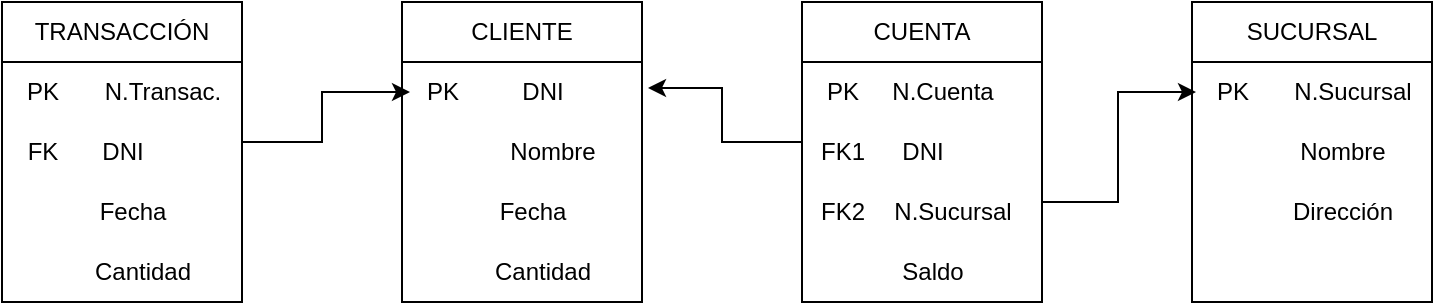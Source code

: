 <mxfile version="24.9.2">
  <diagram name="Página-1" id="EJe-e8zHz1_kUYX5vun4">
    <mxGraphModel grid="1" page="1" gridSize="10" guides="1" tooltips="1" connect="1" arrows="1" fold="1" pageScale="1" pageWidth="827" pageHeight="1169" math="0" shadow="0">
      <root>
        <mxCell id="0" />
        <mxCell id="1" parent="0" />
        <mxCell id="KmCS5FD7XscR7QmX_69T-1" value="" style="whiteSpace=wrap;html=1;aspect=fixed;" vertex="1" parent="1">
          <mxGeometry x="40" y="80" width="120" height="120" as="geometry" />
        </mxCell>
        <mxCell id="KmCS5FD7XscR7QmX_69T-2" value="TRANSACCIÓN" style="rounded=0;whiteSpace=wrap;html=1;" vertex="1" parent="1">
          <mxGeometry x="40" y="50" width="120" height="30" as="geometry" />
        </mxCell>
        <mxCell id="KmCS5FD7XscR7QmX_69T-3" value="&lt;div&gt;PK&lt;/div&gt;" style="text;html=1;align=center;verticalAlign=middle;resizable=0;points=[];autosize=1;strokeColor=none;fillColor=none;" vertex="1" parent="1">
          <mxGeometry x="40" y="80" width="40" height="30" as="geometry" />
        </mxCell>
        <mxCell id="KmCS5FD7XscR7QmX_69T-4" value="N.Transac." style="text;html=1;align=center;verticalAlign=middle;resizable=0;points=[];autosize=1;strokeColor=none;fillColor=none;" vertex="1" parent="1">
          <mxGeometry x="80" y="80" width="80" height="30" as="geometry" />
        </mxCell>
        <mxCell id="KmCS5FD7XscR7QmX_69T-5" value="FK" style="text;html=1;align=center;verticalAlign=middle;resizable=0;points=[];autosize=1;strokeColor=none;fillColor=none;" vertex="1" parent="1">
          <mxGeometry x="40" y="110" width="40" height="30" as="geometry" />
        </mxCell>
        <mxCell id="KmCS5FD7XscR7QmX_69T-7" value="DNI" style="text;html=1;align=center;verticalAlign=middle;resizable=0;points=[];autosize=1;strokeColor=none;fillColor=none;" vertex="1" parent="1">
          <mxGeometry x="80" y="110" width="40" height="30" as="geometry" />
        </mxCell>
        <mxCell id="KmCS5FD7XscR7QmX_69T-8" value="Fecha" style="text;html=1;align=center;verticalAlign=middle;resizable=0;points=[];autosize=1;strokeColor=none;fillColor=none;" vertex="1" parent="1">
          <mxGeometry x="75" y="140" width="60" height="30" as="geometry" />
        </mxCell>
        <mxCell id="KmCS5FD7XscR7QmX_69T-9" value="Cantidad" style="text;html=1;align=center;verticalAlign=middle;resizable=0;points=[];autosize=1;strokeColor=none;fillColor=none;" vertex="1" parent="1">
          <mxGeometry x="75" y="170" width="70" height="30" as="geometry" />
        </mxCell>
        <mxCell id="KmCS5FD7XscR7QmX_69T-10" value="" style="whiteSpace=wrap;html=1;aspect=fixed;" vertex="1" parent="1">
          <mxGeometry x="240" y="80" width="120" height="120" as="geometry" />
        </mxCell>
        <mxCell id="KmCS5FD7XscR7QmX_69T-11" value="CLIENTE" style="rounded=0;whiteSpace=wrap;html=1;" vertex="1" parent="1">
          <mxGeometry x="240" y="50" width="120" height="30" as="geometry" />
        </mxCell>
        <mxCell id="KmCS5FD7XscR7QmX_69T-12" value="&lt;div&gt;PK&lt;/div&gt;" style="text;html=1;align=center;verticalAlign=middle;resizable=0;points=[];autosize=1;strokeColor=none;fillColor=none;" vertex="1" parent="1">
          <mxGeometry x="240" y="80" width="40" height="30" as="geometry" />
        </mxCell>
        <mxCell id="KmCS5FD7XscR7QmX_69T-13" value="DNI" style="text;html=1;align=center;verticalAlign=middle;resizable=0;points=[];autosize=1;strokeColor=none;fillColor=none;" vertex="1" parent="1">
          <mxGeometry x="290" y="80" width="40" height="30" as="geometry" />
        </mxCell>
        <mxCell id="KmCS5FD7XscR7QmX_69T-15" value="Nombre" style="text;html=1;align=center;verticalAlign=middle;resizable=0;points=[];autosize=1;strokeColor=none;fillColor=none;" vertex="1" parent="1">
          <mxGeometry x="280" y="110" width="70" height="30" as="geometry" />
        </mxCell>
        <mxCell id="KmCS5FD7XscR7QmX_69T-16" value="Fecha" style="text;html=1;align=center;verticalAlign=middle;resizable=0;points=[];autosize=1;strokeColor=none;fillColor=none;" vertex="1" parent="1">
          <mxGeometry x="275" y="140" width="60" height="30" as="geometry" />
        </mxCell>
        <mxCell id="KmCS5FD7XscR7QmX_69T-17" value="Cantidad" style="text;html=1;align=center;verticalAlign=middle;resizable=0;points=[];autosize=1;strokeColor=none;fillColor=none;" vertex="1" parent="1">
          <mxGeometry x="275" y="170" width="70" height="30" as="geometry" />
        </mxCell>
        <mxCell id="KmCS5FD7XscR7QmX_69T-18" value="" style="whiteSpace=wrap;html=1;aspect=fixed;" vertex="1" parent="1">
          <mxGeometry x="440" y="80" width="120" height="120" as="geometry" />
        </mxCell>
        <mxCell id="KmCS5FD7XscR7QmX_69T-19" value="CUENTA" style="rounded=0;whiteSpace=wrap;html=1;" vertex="1" parent="1">
          <mxGeometry x="440" y="50" width="120" height="30" as="geometry" />
        </mxCell>
        <mxCell id="KmCS5FD7XscR7QmX_69T-20" value="&lt;div&gt;PK&lt;/div&gt;" style="text;html=1;align=center;verticalAlign=middle;resizable=0;points=[];autosize=1;strokeColor=none;fillColor=none;" vertex="1" parent="1">
          <mxGeometry x="440" y="80" width="40" height="30" as="geometry" />
        </mxCell>
        <mxCell id="KmCS5FD7XscR7QmX_69T-21" value="N.Cuenta" style="text;html=1;align=center;verticalAlign=middle;resizable=0;points=[];autosize=1;strokeColor=none;fillColor=none;" vertex="1" parent="1">
          <mxGeometry x="470" y="80" width="80" height="30" as="geometry" />
        </mxCell>
        <mxCell id="KmCS5FD7XscR7QmX_69T-22" value="DNI" style="text;html=1;align=center;verticalAlign=middle;resizable=0;points=[];autosize=1;strokeColor=none;fillColor=none;" vertex="1" parent="1">
          <mxGeometry x="480" y="110" width="40" height="30" as="geometry" />
        </mxCell>
        <mxCell id="KmCS5FD7XscR7QmX_69T-23" value="N.Sucursal" style="text;html=1;align=center;verticalAlign=middle;resizable=0;points=[];autosize=1;strokeColor=none;fillColor=none;" vertex="1" parent="1">
          <mxGeometry x="475" y="140" width="80" height="30" as="geometry" />
        </mxCell>
        <mxCell id="KmCS5FD7XscR7QmX_69T-24" value="Saldo" style="text;html=1;align=center;verticalAlign=middle;resizable=0;points=[];autosize=1;strokeColor=none;fillColor=none;" vertex="1" parent="1">
          <mxGeometry x="475" y="170" width="60" height="30" as="geometry" />
        </mxCell>
        <mxCell id="KmCS5FD7XscR7QmX_69T-25" value="FK1" style="text;html=1;align=center;verticalAlign=middle;resizable=0;points=[];autosize=1;strokeColor=none;fillColor=none;" vertex="1" parent="1">
          <mxGeometry x="435" y="110" width="50" height="30" as="geometry" />
        </mxCell>
        <mxCell id="KmCS5FD7XscR7QmX_69T-26" value="FK2" style="text;html=1;align=center;verticalAlign=middle;resizable=0;points=[];autosize=1;strokeColor=none;fillColor=none;" vertex="1" parent="1">
          <mxGeometry x="435" y="140" width="50" height="30" as="geometry" />
        </mxCell>
        <mxCell id="KmCS5FD7XscR7QmX_69T-27" value="" style="whiteSpace=wrap;html=1;aspect=fixed;" vertex="1" parent="1">
          <mxGeometry x="635" y="80" width="120" height="120" as="geometry" />
        </mxCell>
        <mxCell id="KmCS5FD7XscR7QmX_69T-28" value="SUCURSAL" style="rounded=0;whiteSpace=wrap;html=1;" vertex="1" parent="1">
          <mxGeometry x="635" y="50" width="120" height="30" as="geometry" />
        </mxCell>
        <mxCell id="KmCS5FD7XscR7QmX_69T-29" value="&lt;div&gt;PK&lt;/div&gt;" style="text;html=1;align=center;verticalAlign=middle;resizable=0;points=[];autosize=1;strokeColor=none;fillColor=none;" vertex="1" parent="1">
          <mxGeometry x="635" y="80" width="40" height="30" as="geometry" />
        </mxCell>
        <mxCell id="KmCS5FD7XscR7QmX_69T-30" value="N.Sucursal" style="text;html=1;align=center;verticalAlign=middle;resizable=0;points=[];autosize=1;strokeColor=none;fillColor=none;" vertex="1" parent="1">
          <mxGeometry x="675" y="80" width="80" height="30" as="geometry" />
        </mxCell>
        <mxCell id="KmCS5FD7XscR7QmX_69T-31" value="Nombre" style="text;html=1;align=center;verticalAlign=middle;resizable=0;points=[];autosize=1;strokeColor=none;fillColor=none;" vertex="1" parent="1">
          <mxGeometry x="675" y="110" width="70" height="30" as="geometry" />
        </mxCell>
        <mxCell id="KmCS5FD7XscR7QmX_69T-32" value="Dirección" style="text;html=1;align=center;verticalAlign=middle;resizable=0;points=[];autosize=1;strokeColor=none;fillColor=none;" vertex="1" parent="1">
          <mxGeometry x="670" y="140" width="80" height="30" as="geometry" />
        </mxCell>
        <mxCell id="KmCS5FD7XscR7QmX_69T-36" style="edgeStyle=orthogonalEdgeStyle;rounded=0;orthogonalLoop=1;jettySize=auto;html=1;exitX=1;exitY=0.75;exitDx=0;exitDy=0;entryX=0.05;entryY=0.5;entryDx=0;entryDy=0;entryPerimeter=0;" edge="1" parent="1" source="KmCS5FD7XscR7QmX_69T-18" target="KmCS5FD7XscR7QmX_69T-29">
          <mxGeometry relative="1" as="geometry">
            <Array as="points">
              <mxPoint x="560" y="150" />
              <mxPoint x="598" y="150" />
              <mxPoint x="598" y="95" />
            </Array>
          </mxGeometry>
        </mxCell>
        <mxCell id="KmCS5FD7XscR7QmX_69T-37" style="edgeStyle=orthogonalEdgeStyle;rounded=0;orthogonalLoop=1;jettySize=auto;html=1;exitX=0;exitY=0.75;exitDx=0;exitDy=0;entryX=1.025;entryY=0.108;entryDx=0;entryDy=0;entryPerimeter=0;" edge="1" parent="1" source="KmCS5FD7XscR7QmX_69T-18" target="KmCS5FD7XscR7QmX_69T-10">
          <mxGeometry relative="1" as="geometry">
            <Array as="points">
              <mxPoint x="440" y="120" />
              <mxPoint x="400" y="120" />
              <mxPoint x="400" y="93" />
            </Array>
          </mxGeometry>
        </mxCell>
        <mxCell id="KmCS5FD7XscR7QmX_69T-38" style="edgeStyle=orthogonalEdgeStyle;rounded=0;orthogonalLoop=1;jettySize=auto;html=1;exitX=1;exitY=0.5;exitDx=0;exitDy=0;entryX=0.1;entryY=0.5;entryDx=0;entryDy=0;entryPerimeter=0;" edge="1" parent="1" source="KmCS5FD7XscR7QmX_69T-1" target="KmCS5FD7XscR7QmX_69T-12">
          <mxGeometry relative="1" as="geometry">
            <Array as="points">
              <mxPoint x="160" y="120" />
              <mxPoint x="200" y="120" />
              <mxPoint x="200" y="95" />
            </Array>
          </mxGeometry>
        </mxCell>
      </root>
    </mxGraphModel>
  </diagram>
</mxfile>
